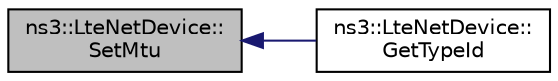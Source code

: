 digraph "ns3::LteNetDevice::SetMtu"
{
  edge [fontname="Helvetica",fontsize="10",labelfontname="Helvetica",labelfontsize="10"];
  node [fontname="Helvetica",fontsize="10",shape=record];
  rankdir="LR";
  Node1 [label="ns3::LteNetDevice::\lSetMtu",height=0.2,width=0.4,color="black", fillcolor="grey75", style="filled", fontcolor="black"];
  Node1 -> Node2 [dir="back",color="midnightblue",fontsize="10",style="solid"];
  Node2 [label="ns3::LteNetDevice::\lGetTypeId",height=0.2,width=0.4,color="black", fillcolor="white", style="filled",URL="$dd/dc4/classns3_1_1LteNetDevice.html#aaec0cc5555cbb6c66cbdb26a216866a6"];
}
